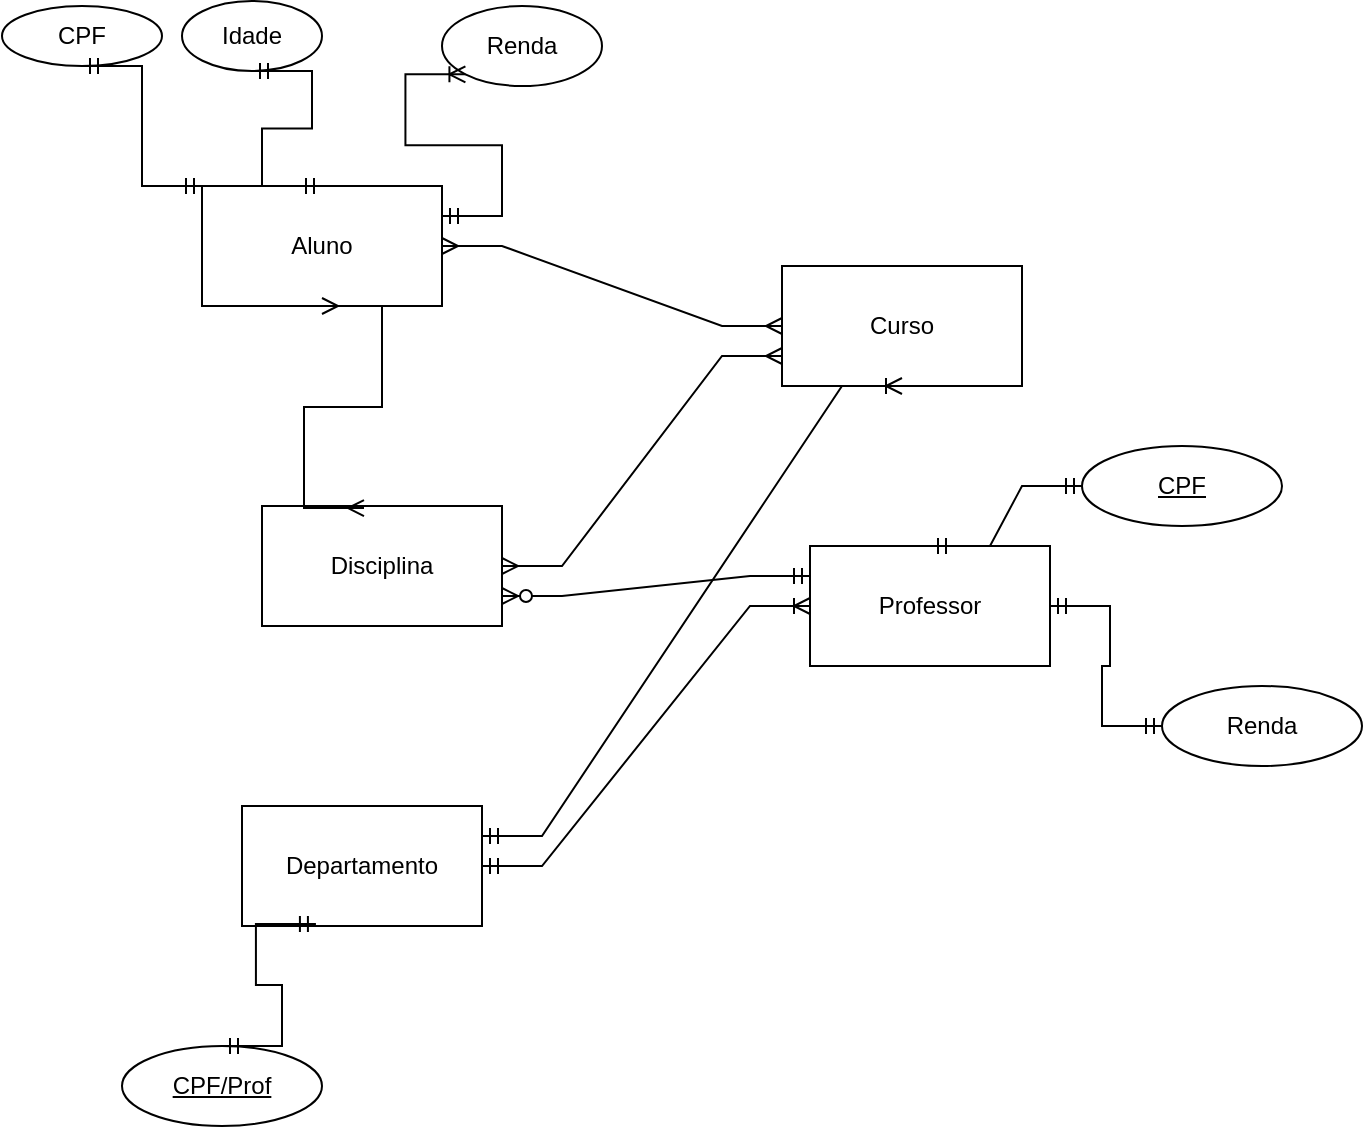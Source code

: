 <mxfile version="20.3.6" type="github">
  <diagram id="U4tMK_GDPBPHThSEK479" name="Page-1">
    <mxGraphModel dx="942" dy="1871" grid="1" gridSize="10" guides="1" tooltips="1" connect="1" arrows="1" fold="1" page="1" pageScale="1" pageWidth="827" pageHeight="1169" math="0" shadow="0">
      <root>
        <mxCell id="0" />
        <mxCell id="1" parent="0" />
        <mxCell id="wHU9S6lJ8EyzR03tRdxa-1" value="Aluno" style="rounded=0;whiteSpace=wrap;html=1;" vertex="1" parent="1">
          <mxGeometry x="110" y="80" width="120" height="60" as="geometry" />
        </mxCell>
        <mxCell id="wHU9S6lJ8EyzR03tRdxa-2" value="Disciplina" style="rounded=0;whiteSpace=wrap;html=1;" vertex="1" parent="1">
          <mxGeometry x="140" y="240" width="120" height="60" as="geometry" />
        </mxCell>
        <mxCell id="wHU9S6lJ8EyzR03tRdxa-3" value="Curso" style="rounded=0;whiteSpace=wrap;html=1;" vertex="1" parent="1">
          <mxGeometry x="400" y="120" width="120" height="60" as="geometry" />
        </mxCell>
        <mxCell id="wHU9S6lJ8EyzR03tRdxa-4" value="Professor" style="rounded=0;whiteSpace=wrap;html=1;" vertex="1" parent="1">
          <mxGeometry x="414" y="260" width="120" height="60" as="geometry" />
        </mxCell>
        <mxCell id="wHU9S6lJ8EyzR03tRdxa-5" value="Departamento" style="rounded=0;whiteSpace=wrap;html=1;" vertex="1" parent="1">
          <mxGeometry x="130" y="390" width="120" height="60" as="geometry" />
        </mxCell>
        <mxCell id="wHU9S6lJ8EyzR03tRdxa-9" value="" style="edgeStyle=entityRelationEdgeStyle;fontSize=12;html=1;endArrow=ERmany;startArrow=ERmany;rounded=0;exitX=0.425;exitY=0.017;exitDx=0;exitDy=0;entryX=0.5;entryY=1;entryDx=0;entryDy=0;exitPerimeter=0;" edge="1" parent="1" source="wHU9S6lJ8EyzR03tRdxa-2" target="wHU9S6lJ8EyzR03tRdxa-1">
          <mxGeometry width="100" height="100" relative="1" as="geometry">
            <mxPoint x="410" y="270" as="sourcePoint" />
            <mxPoint x="510" y="170" as="targetPoint" />
          </mxGeometry>
        </mxCell>
        <mxCell id="wHU9S6lJ8EyzR03tRdxa-10" value="" style="edgeStyle=entityRelationEdgeStyle;fontSize=12;html=1;endArrow=ERmany;startArrow=ERmany;rounded=0;exitX=1;exitY=0.5;exitDx=0;exitDy=0;entryX=0;entryY=0.5;entryDx=0;entryDy=0;" edge="1" parent="1" source="wHU9S6lJ8EyzR03tRdxa-1" target="wHU9S6lJ8EyzR03tRdxa-3">
          <mxGeometry width="100" height="100" relative="1" as="geometry">
            <mxPoint x="410" y="270" as="sourcePoint" />
            <mxPoint x="510" y="170" as="targetPoint" />
          </mxGeometry>
        </mxCell>
        <mxCell id="wHU9S6lJ8EyzR03tRdxa-13" value="" style="edgeStyle=entityRelationEdgeStyle;fontSize=12;html=1;endArrow=ERmany;startArrow=ERmany;rounded=0;exitX=1;exitY=0.5;exitDx=0;exitDy=0;entryX=0;entryY=0.75;entryDx=0;entryDy=0;" edge="1" parent="1" source="wHU9S6lJ8EyzR03tRdxa-2" target="wHU9S6lJ8EyzR03tRdxa-3">
          <mxGeometry width="100" height="100" relative="1" as="geometry">
            <mxPoint x="410" y="270" as="sourcePoint" />
            <mxPoint x="240" y="180" as="targetPoint" />
          </mxGeometry>
        </mxCell>
        <mxCell id="wHU9S6lJ8EyzR03tRdxa-15" value="" style="edgeStyle=entityRelationEdgeStyle;fontSize=12;html=1;endArrow=ERzeroToMany;startArrow=ERmandOne;rounded=0;exitX=0;exitY=0.25;exitDx=0;exitDy=0;entryX=1;entryY=0.75;entryDx=0;entryDy=0;" edge="1" parent="1" source="wHU9S6lJ8EyzR03tRdxa-4" target="wHU9S6lJ8EyzR03tRdxa-2">
          <mxGeometry width="100" height="100" relative="1" as="geometry">
            <mxPoint x="410" y="270" as="sourcePoint" />
            <mxPoint x="510" y="170" as="targetPoint" />
          </mxGeometry>
        </mxCell>
        <mxCell id="wHU9S6lJ8EyzR03tRdxa-17" value="" style="edgeStyle=entityRelationEdgeStyle;fontSize=12;html=1;endArrow=ERoneToMany;startArrow=ERmandOne;rounded=0;entryX=0;entryY=0.5;entryDx=0;entryDy=0;exitX=1;exitY=0.5;exitDx=0;exitDy=0;" edge="1" parent="1" source="wHU9S6lJ8EyzR03tRdxa-5" target="wHU9S6lJ8EyzR03tRdxa-4">
          <mxGeometry width="100" height="100" relative="1" as="geometry">
            <mxPoint x="240" y="400" as="sourcePoint" />
            <mxPoint x="340" y="300" as="targetPoint" />
          </mxGeometry>
        </mxCell>
        <mxCell id="wHU9S6lJ8EyzR03tRdxa-18" value="" style="edgeStyle=entityRelationEdgeStyle;fontSize=12;html=1;endArrow=ERoneToMany;startArrow=ERmandOne;rounded=0;exitX=1;exitY=0.25;exitDx=0;exitDy=0;entryX=0.5;entryY=1;entryDx=0;entryDy=0;" edge="1" parent="1" source="wHU9S6lJ8EyzR03tRdxa-5" target="wHU9S6lJ8EyzR03tRdxa-3">
          <mxGeometry width="100" height="100" relative="1" as="geometry">
            <mxPoint x="410" y="270" as="sourcePoint" />
            <mxPoint x="510" y="170" as="targetPoint" />
          </mxGeometry>
        </mxCell>
        <mxCell id="wHU9S6lJ8EyzR03tRdxa-19" value="CPF" style="ellipse;whiteSpace=wrap;html=1;align=center;" vertex="1" parent="1">
          <mxGeometry x="10" y="-10" width="80" height="30" as="geometry" />
        </mxCell>
        <mxCell id="wHU9S6lJ8EyzR03tRdxa-20" value="Idade" style="ellipse;whiteSpace=wrap;html=1;align=center;" vertex="1" parent="1">
          <mxGeometry x="100" y="-12.5" width="70" height="35" as="geometry" />
        </mxCell>
        <mxCell id="wHU9S6lJ8EyzR03tRdxa-21" value="" style="edgeStyle=entityRelationEdgeStyle;fontSize=12;html=1;endArrow=ERmandOne;startArrow=ERmandOne;rounded=0;exitX=0;exitY=0;exitDx=0;exitDy=0;entryX=0.5;entryY=1;entryDx=0;entryDy=0;" edge="1" parent="1" source="wHU9S6lJ8EyzR03tRdxa-1" target="wHU9S6lJ8EyzR03tRdxa-19">
          <mxGeometry width="100" height="100" relative="1" as="geometry">
            <mxPoint x="410" y="270" as="sourcePoint" />
            <mxPoint x="510" y="170" as="targetPoint" />
          </mxGeometry>
        </mxCell>
        <mxCell id="wHU9S6lJ8EyzR03tRdxa-22" value="" style="edgeStyle=entityRelationEdgeStyle;fontSize=12;html=1;endArrow=ERmandOne;startArrow=ERmandOne;rounded=0;exitX=0.5;exitY=0;exitDx=0;exitDy=0;entryX=0.5;entryY=1;entryDx=0;entryDy=0;" edge="1" parent="1" source="wHU9S6lJ8EyzR03tRdxa-1" target="wHU9S6lJ8EyzR03tRdxa-20">
          <mxGeometry width="100" height="100" relative="1" as="geometry">
            <mxPoint x="410" y="270" as="sourcePoint" />
            <mxPoint x="510" y="170" as="targetPoint" />
          </mxGeometry>
        </mxCell>
        <mxCell id="wHU9S6lJ8EyzR03tRdxa-23" value="" style="edgeStyle=entityRelationEdgeStyle;fontSize=12;html=1;endArrow=ERmandOne;startArrow=ERmandOne;rounded=0;exitX=0.5;exitY=0;exitDx=0;exitDy=0;entryX=0;entryY=0.5;entryDx=0;entryDy=0;" edge="1" parent="1" source="wHU9S6lJ8EyzR03tRdxa-4" target="wHU9S6lJ8EyzR03tRdxa-24">
          <mxGeometry width="100" height="100" relative="1" as="geometry">
            <mxPoint x="410" y="270" as="sourcePoint" />
            <mxPoint x="510" y="170" as="targetPoint" />
          </mxGeometry>
        </mxCell>
        <mxCell id="wHU9S6lJ8EyzR03tRdxa-24" value="CPF" style="ellipse;whiteSpace=wrap;html=1;align=center;fontStyle=4;" vertex="1" parent="1">
          <mxGeometry x="550" y="210" width="100" height="40" as="geometry" />
        </mxCell>
        <mxCell id="wHU9S6lJ8EyzR03tRdxa-25" value="CPF/Prof" style="ellipse;whiteSpace=wrap;html=1;align=center;fontStyle=4;" vertex="1" parent="1">
          <mxGeometry x="70" y="510" width="100" height="40" as="geometry" />
        </mxCell>
        <mxCell id="wHU9S6lJ8EyzR03tRdxa-26" value="" style="edgeStyle=entityRelationEdgeStyle;fontSize=12;html=1;endArrow=ERmandOne;startArrow=ERmandOne;rounded=0;entryX=0.5;entryY=0;entryDx=0;entryDy=0;exitX=0.308;exitY=0.983;exitDx=0;exitDy=0;exitPerimeter=0;" edge="1" parent="1" source="wHU9S6lJ8EyzR03tRdxa-5" target="wHU9S6lJ8EyzR03tRdxa-25">
          <mxGeometry width="100" height="100" relative="1" as="geometry">
            <mxPoint x="410" y="270" as="sourcePoint" />
            <mxPoint x="510" y="170" as="targetPoint" />
          </mxGeometry>
        </mxCell>
        <mxCell id="wHU9S6lJ8EyzR03tRdxa-28" value="Renda" style="ellipse;whiteSpace=wrap;html=1;align=center;" vertex="1" parent="1">
          <mxGeometry x="230" y="-10" width="80" height="40" as="geometry" />
        </mxCell>
        <mxCell id="wHU9S6lJ8EyzR03tRdxa-30" value="" style="edgeStyle=entityRelationEdgeStyle;fontSize=12;html=1;endArrow=ERoneToMany;startArrow=ERmandOne;rounded=0;exitX=1;exitY=0.25;exitDx=0;exitDy=0;entryX=0;entryY=1;entryDx=0;entryDy=0;" edge="1" parent="1" source="wHU9S6lJ8EyzR03tRdxa-1" target="wHU9S6lJ8EyzR03tRdxa-28">
          <mxGeometry width="100" height="100" relative="1" as="geometry">
            <mxPoint x="410" y="270" as="sourcePoint" />
            <mxPoint x="510" y="170" as="targetPoint" />
          </mxGeometry>
        </mxCell>
        <mxCell id="wHU9S6lJ8EyzR03tRdxa-31" value="Renda" style="ellipse;whiteSpace=wrap;html=1;align=center;" vertex="1" parent="1">
          <mxGeometry x="590" y="330" width="100" height="40" as="geometry" />
        </mxCell>
        <mxCell id="wHU9S6lJ8EyzR03tRdxa-32" value="" style="edgeStyle=entityRelationEdgeStyle;fontSize=12;html=1;endArrow=ERmandOne;startArrow=ERmandOne;rounded=0;entryX=0;entryY=0.5;entryDx=0;entryDy=0;exitX=1;exitY=0.5;exitDx=0;exitDy=0;" edge="1" parent="1" source="wHU9S6lJ8EyzR03tRdxa-4" target="wHU9S6lJ8EyzR03tRdxa-31">
          <mxGeometry width="100" height="100" relative="1" as="geometry">
            <mxPoint x="410" y="270" as="sourcePoint" />
            <mxPoint x="510" y="170" as="targetPoint" />
          </mxGeometry>
        </mxCell>
      </root>
    </mxGraphModel>
  </diagram>
</mxfile>
